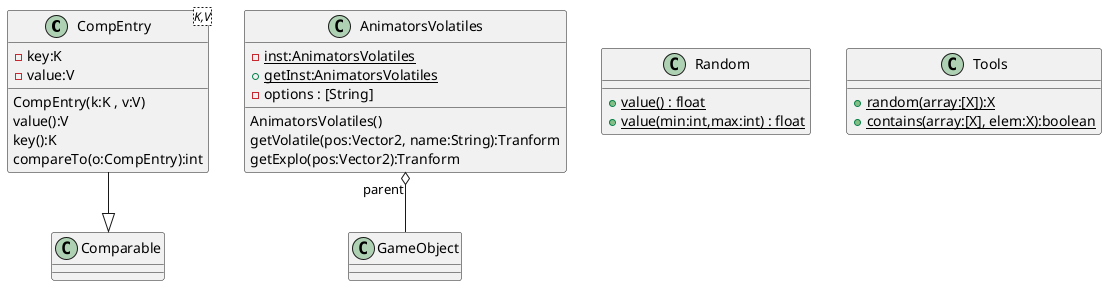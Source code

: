 @startuml
CompEntry --|> Comparable
class CompEntry<K,V>
{
    -key:K
    -value:V
    CompEntry(k:K , v:V)
    value():V
    key():K
    compareTo(o:CompEntry):int
}
AnimatorsVolatiles "parent" o-- GameObject
class AnimatorsVolatiles
{
    -{static}inst:AnimatorsVolatiles
    +{static}getInst:AnimatorsVolatiles
    -options : [String]
    AnimatorsVolatiles()
    getVolatile(pos:Vector2, name:String):Tranform
    getExplo(pos:Vector2):Tranform
}

class Random{
    +{static}value() : float
    +{static}value(min:int,max:int) : float

}

class Tools {
    +{static} random(array:[X]):X
    +{static} contains(array:[X], elem:X):boolean
}

@enduml